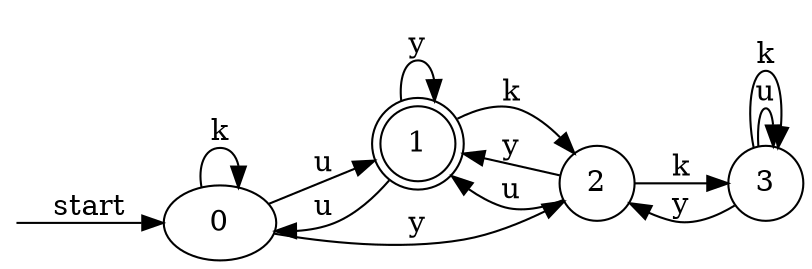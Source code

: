 digraph dfa {
    rankdir = LR;
    __start [style = invis, shape = point];
    __start -> "0" [ label = "start" ];
    node [shape = doublecircle]; "1"
    node [shape = circle];
    "0" -> "2" [ label = "y" ];
    "0" -> "1" [ label = "u" ];
    "0" -> "0" [ label = "k" ];
    "1" -> "1" [ label = "y" ];
    "1" -> "0" [ label = "u" ];
    "1" -> "2" [ label = "k" ];
    "3" -> "2" [ label = "y" ];
    "3" -> "3" [ label = "u" ];
    "3" -> "3" [ label = "k" ];
    "2" -> "1" [ label = "y" ];
    "2" -> "1" [ label = "u" ];
    "2" -> "3" [ label = "k" ];
}
